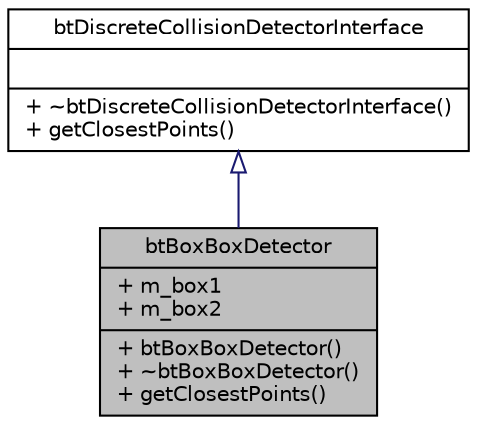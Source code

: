digraph G
{
  edge [fontname="Helvetica",fontsize="10",labelfontname="Helvetica",labelfontsize="10"];
  node [fontname="Helvetica",fontsize="10",shape=record];
  Node1 [label="{btBoxBoxDetector\n|+ m_box1\l+ m_box2\l|+ btBoxBoxDetector()\l+ ~btBoxBoxDetector()\l+ getClosestPoints()\l}",height=0.2,width=0.4,color="black", fillcolor="grey75", style="filled" fontcolor="black"];
  Node2 -> Node1 [dir=back,color="midnightblue",fontsize="10",style="solid",arrowtail="empty",fontname="Helvetica"];
  Node2 [label="{btDiscreteCollisionDetectorInterface\n||+ ~btDiscreteCollisionDetectorInterface()\l+ getClosestPoints()\l}",height=0.2,width=0.4,color="black", fillcolor="white", style="filled",URL="$d0/dbb/structbtDiscreteCollisionDetectorInterface.html"];
}
